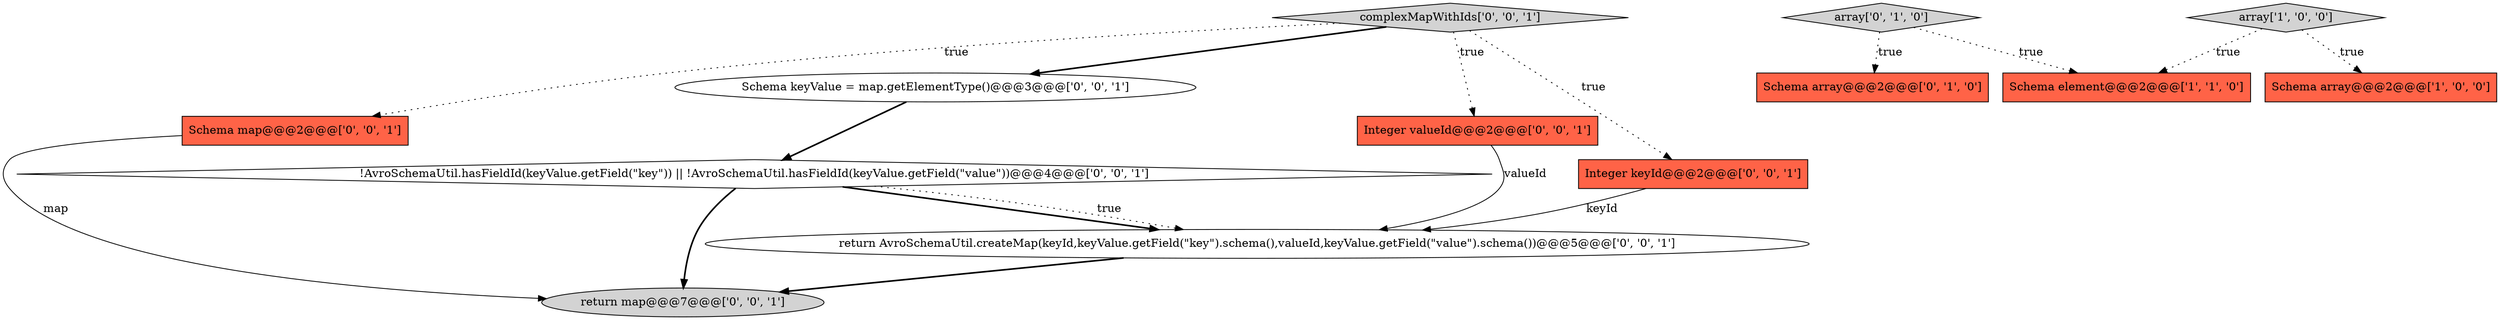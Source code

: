 digraph {
11 [style = filled, label = "return map@@@7@@@['0', '0', '1']", fillcolor = lightgray, shape = ellipse image = "AAA0AAABBB3BBB"];
5 [style = filled, label = "Schema map@@@2@@@['0', '0', '1']", fillcolor = tomato, shape = box image = "AAA0AAABBB3BBB"];
3 [style = filled, label = "Schema array@@@2@@@['0', '1', '0']", fillcolor = tomato, shape = box image = "AAA0AAABBB2BBB"];
12 [style = filled, label = "Schema keyValue = map.getElementType()@@@3@@@['0', '0', '1']", fillcolor = white, shape = ellipse image = "AAA0AAABBB3BBB"];
2 [style = filled, label = "Schema element@@@2@@@['1', '1', '0']", fillcolor = tomato, shape = box image = "AAA0AAABBB1BBB"];
8 [style = filled, label = "Integer valueId@@@2@@@['0', '0', '1']", fillcolor = tomato, shape = box image = "AAA0AAABBB3BBB"];
10 [style = filled, label = "!AvroSchemaUtil.hasFieldId(keyValue.getField(\"key\")) || !AvroSchemaUtil.hasFieldId(keyValue.getField(\"value\"))@@@4@@@['0', '0', '1']", fillcolor = white, shape = diamond image = "AAA0AAABBB3BBB"];
0 [style = filled, label = "array['1', '0', '0']", fillcolor = lightgray, shape = diamond image = "AAA0AAABBB1BBB"];
9 [style = filled, label = "complexMapWithIds['0', '0', '1']", fillcolor = lightgray, shape = diamond image = "AAA0AAABBB3BBB"];
4 [style = filled, label = "array['0', '1', '0']", fillcolor = lightgray, shape = diamond image = "AAA0AAABBB2BBB"];
7 [style = filled, label = "return AvroSchemaUtil.createMap(keyId,keyValue.getField(\"key\").schema(),valueId,keyValue.getField(\"value\").schema())@@@5@@@['0', '0', '1']", fillcolor = white, shape = ellipse image = "AAA0AAABBB3BBB"];
6 [style = filled, label = "Integer keyId@@@2@@@['0', '0', '1']", fillcolor = tomato, shape = box image = "AAA0AAABBB3BBB"];
1 [style = filled, label = "Schema array@@@2@@@['1', '0', '0']", fillcolor = tomato, shape = box image = "AAA0AAABBB1BBB"];
0->2 [style = dotted, label="true"];
8->7 [style = solid, label="valueId"];
12->10 [style = bold, label=""];
10->7 [style = bold, label=""];
6->7 [style = solid, label="keyId"];
9->8 [style = dotted, label="true"];
0->1 [style = dotted, label="true"];
5->11 [style = solid, label="map"];
10->11 [style = bold, label=""];
10->7 [style = dotted, label="true"];
4->3 [style = dotted, label="true"];
7->11 [style = bold, label=""];
9->5 [style = dotted, label="true"];
9->6 [style = dotted, label="true"];
9->12 [style = bold, label=""];
4->2 [style = dotted, label="true"];
}
